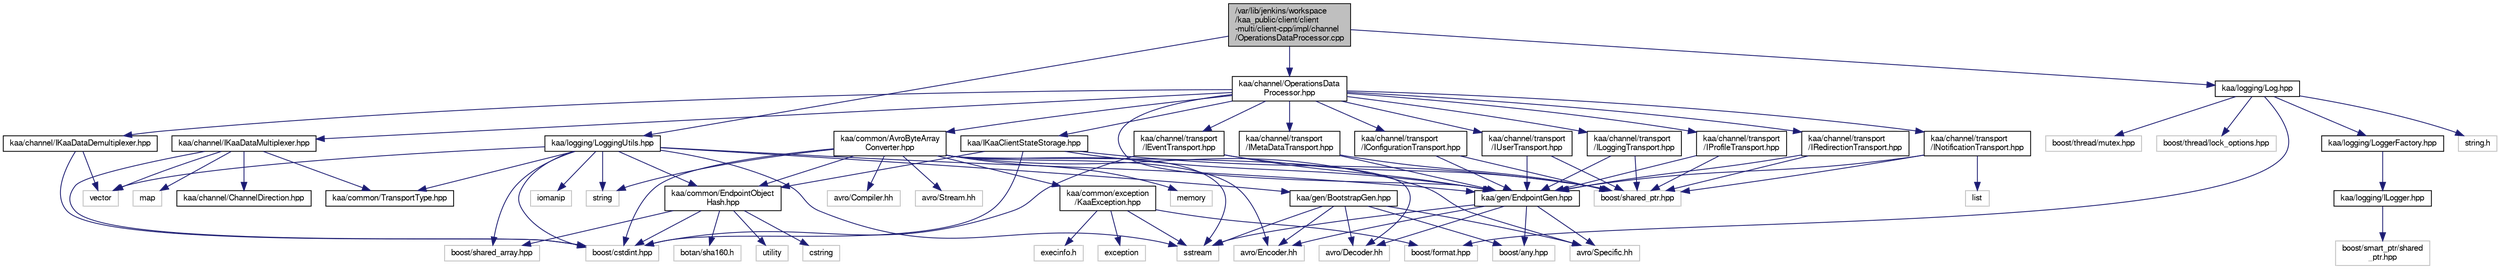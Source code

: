 digraph "/var/lib/jenkins/workspace/kaa_public/client/client-multi/client-cpp/impl/channel/OperationsDataProcessor.cpp"
{
  bgcolor="transparent";
  edge [fontname="FreeSans",fontsize="10",labelfontname="FreeSans",labelfontsize="10"];
  node [fontname="FreeSans",fontsize="10",shape=record];
  Node1 [label="/var/lib/jenkins/workspace\l/kaa_public/client/client\l-multi/client-cpp/impl/channel\l/OperationsDataProcessor.cpp",height=0.2,width=0.4,color="black", fillcolor="grey75", style="filled" fontcolor="black"];
  Node1 -> Node2 [color="midnightblue",fontsize="10",style="solid",fontname="FreeSans"];
  Node2 [label="kaa/channel/OperationsData\lProcessor.hpp",height=0.2,width=0.4,color="black",URL="$OperationsDataProcessor_8hpp.html"];
  Node2 -> Node3 [color="midnightblue",fontsize="10",style="solid",fontname="FreeSans"];
  Node3 [label="kaa/channel/IKaaDataMultiplexer.hpp",height=0.2,width=0.4,color="black",URL="$IKaaDataMultiplexer_8hpp.html"];
  Node3 -> Node4 [color="midnightblue",fontsize="10",style="solid",fontname="FreeSans"];
  Node4 [label="boost/cstdint.hpp",height=0.2,width=0.4,color="grey75"];
  Node3 -> Node5 [color="midnightblue",fontsize="10",style="solid",fontname="FreeSans"];
  Node5 [label="map",height=0.2,width=0.4,color="grey75"];
  Node3 -> Node6 [color="midnightblue",fontsize="10",style="solid",fontname="FreeSans"];
  Node6 [label="vector",height=0.2,width=0.4,color="grey75"];
  Node3 -> Node7 [color="midnightblue",fontsize="10",style="solid",fontname="FreeSans"];
  Node7 [label="kaa/common/TransportType.hpp",height=0.2,width=0.4,color="black",URL="$TransportType_8hpp.html"];
  Node3 -> Node8 [color="midnightblue",fontsize="10",style="solid",fontname="FreeSans"];
  Node8 [label="kaa/channel/ChannelDirection.hpp",height=0.2,width=0.4,color="black",URL="$ChannelDirection_8hpp.html"];
  Node2 -> Node9 [color="midnightblue",fontsize="10",style="solid",fontname="FreeSans"];
  Node9 [label="kaa/channel/IKaaDataDemultiplexer.hpp",height=0.2,width=0.4,color="black",URL="$IKaaDataDemultiplexer_8hpp.html"];
  Node9 -> Node4 [color="midnightblue",fontsize="10",style="solid",fontname="FreeSans"];
  Node9 -> Node6 [color="midnightblue",fontsize="10",style="solid",fontname="FreeSans"];
  Node2 -> Node10 [color="midnightblue",fontsize="10",style="solid",fontname="FreeSans"];
  Node10 [label="kaa/common/AvroByteArray\lConverter.hpp",height=0.2,width=0.4,color="black",URL="$AvroByteArrayConverter_8hpp.html"];
  Node10 -> Node11 [color="midnightblue",fontsize="10",style="solid",fontname="FreeSans"];
  Node11 [label="string",height=0.2,width=0.4,color="grey75"];
  Node10 -> Node12 [color="midnightblue",fontsize="10",style="solid",fontname="FreeSans"];
  Node12 [label="memory",height=0.2,width=0.4,color="grey75"];
  Node10 -> Node13 [color="midnightblue",fontsize="10",style="solid",fontname="FreeSans"];
  Node13 [label="sstream",height=0.2,width=0.4,color="grey75"];
  Node10 -> Node14 [color="midnightblue",fontsize="10",style="solid",fontname="FreeSans"];
  Node14 [label="avro/Compiler.hh",height=0.2,width=0.4,color="grey75"];
  Node10 -> Node15 [color="midnightblue",fontsize="10",style="solid",fontname="FreeSans"];
  Node15 [label="avro/Specific.hh",height=0.2,width=0.4,color="grey75"];
  Node10 -> Node16 [color="midnightblue",fontsize="10",style="solid",fontname="FreeSans"];
  Node16 [label="avro/Stream.hh",height=0.2,width=0.4,color="grey75"];
  Node10 -> Node17 [color="midnightblue",fontsize="10",style="solid",fontname="FreeSans"];
  Node17 [label="avro/Encoder.hh",height=0.2,width=0.4,color="grey75"];
  Node10 -> Node18 [color="midnightblue",fontsize="10",style="solid",fontname="FreeSans"];
  Node18 [label="avro/Decoder.hh",height=0.2,width=0.4,color="grey75"];
  Node10 -> Node4 [color="midnightblue",fontsize="10",style="solid",fontname="FreeSans"];
  Node10 -> Node19 [color="midnightblue",fontsize="10",style="solid",fontname="FreeSans"];
  Node19 [label="kaa/common/EndpointObject\lHash.hpp",height=0.2,width=0.4,color="black",URL="$EndpointObjectHash_8hpp.html"];
  Node19 -> Node20 [color="midnightblue",fontsize="10",style="solid",fontname="FreeSans"];
  Node20 [label="utility",height=0.2,width=0.4,color="grey75"];
  Node19 -> Node21 [color="midnightblue",fontsize="10",style="solid",fontname="FreeSans"];
  Node21 [label="cstring",height=0.2,width=0.4,color="grey75"];
  Node19 -> Node22 [color="midnightblue",fontsize="10",style="solid",fontname="FreeSans"];
  Node22 [label="botan/sha160.h",height=0.2,width=0.4,color="grey75"];
  Node19 -> Node4 [color="midnightblue",fontsize="10",style="solid",fontname="FreeSans"];
  Node19 -> Node23 [color="midnightblue",fontsize="10",style="solid",fontname="FreeSans"];
  Node23 [label="boost/shared_array.hpp",height=0.2,width=0.4,color="grey75"];
  Node10 -> Node24 [color="midnightblue",fontsize="10",style="solid",fontname="FreeSans"];
  Node24 [label="kaa/common/exception\l/KaaException.hpp",height=0.2,width=0.4,color="black",URL="$KaaException_8hpp.html"];
  Node24 -> Node25 [color="midnightblue",fontsize="10",style="solid",fontname="FreeSans"];
  Node25 [label="boost/format.hpp",height=0.2,width=0.4,color="grey75"];
  Node24 -> Node26 [color="midnightblue",fontsize="10",style="solid",fontname="FreeSans"];
  Node26 [label="exception",height=0.2,width=0.4,color="grey75"];
  Node24 -> Node13 [color="midnightblue",fontsize="10",style="solid",fontname="FreeSans"];
  Node24 -> Node27 [color="midnightblue",fontsize="10",style="solid",fontname="FreeSans"];
  Node27 [label="execinfo.h",height=0.2,width=0.4,color="grey75"];
  Node2 -> Node28 [color="midnightblue",fontsize="10",style="solid",fontname="FreeSans"];
  Node28 [label="kaa/gen/EndpointGen.hpp",height=0.2,width=0.4,color="black",URL="$kaa_2gen_2EndpointGen_8hpp.html"];
  Node28 -> Node13 [color="midnightblue",fontsize="10",style="solid",fontname="FreeSans"];
  Node28 -> Node29 [color="midnightblue",fontsize="10",style="solid",fontname="FreeSans"];
  Node29 [label="boost/any.hpp",height=0.2,width=0.4,color="grey75"];
  Node28 -> Node15 [color="midnightblue",fontsize="10",style="solid",fontname="FreeSans"];
  Node28 -> Node17 [color="midnightblue",fontsize="10",style="solid",fontname="FreeSans"];
  Node28 -> Node18 [color="midnightblue",fontsize="10",style="solid",fontname="FreeSans"];
  Node2 -> Node30 [color="midnightblue",fontsize="10",style="solid",fontname="FreeSans"];
  Node30 [label="kaa/channel/transport\l/IMetaDataTransport.hpp",height=0.2,width=0.4,color="black",URL="$IMetaDataTransport_8hpp.html"];
  Node30 -> Node28 [color="midnightblue",fontsize="10",style="solid",fontname="FreeSans"];
  Node30 -> Node31 [color="midnightblue",fontsize="10",style="solid",fontname="FreeSans"];
  Node31 [label="boost/shared_ptr.hpp",height=0.2,width=0.4,color="grey75"];
  Node2 -> Node32 [color="midnightblue",fontsize="10",style="solid",fontname="FreeSans"];
  Node32 [label="kaa/channel/transport\l/IConfigurationTransport.hpp",height=0.2,width=0.4,color="black",URL="$IConfigurationTransport_8hpp.html"];
  Node32 -> Node28 [color="midnightblue",fontsize="10",style="solid",fontname="FreeSans"];
  Node32 -> Node31 [color="midnightblue",fontsize="10",style="solid",fontname="FreeSans"];
  Node2 -> Node33 [color="midnightblue",fontsize="10",style="solid",fontname="FreeSans"];
  Node33 [label="kaa/channel/transport\l/IUserTransport.hpp",height=0.2,width=0.4,color="black",URL="$IUserTransport_8hpp.html"];
  Node33 -> Node28 [color="midnightblue",fontsize="10",style="solid",fontname="FreeSans"];
  Node33 -> Node31 [color="midnightblue",fontsize="10",style="solid",fontname="FreeSans"];
  Node2 -> Node34 [color="midnightblue",fontsize="10",style="solid",fontname="FreeSans"];
  Node34 [label="kaa/channel/transport\l/IEventTransport.hpp",height=0.2,width=0.4,color="black",URL="$IEventTransport_8hpp.html"];
  Node34 -> Node28 [color="midnightblue",fontsize="10",style="solid",fontname="FreeSans"];
  Node34 -> Node4 [color="midnightblue",fontsize="10",style="solid",fontname="FreeSans"];
  Node34 -> Node31 [color="midnightblue",fontsize="10",style="solid",fontname="FreeSans"];
  Node2 -> Node35 [color="midnightblue",fontsize="10",style="solid",fontname="FreeSans"];
  Node35 [label="kaa/channel/transport\l/ILoggingTransport.hpp",height=0.2,width=0.4,color="black",URL="$ILoggingTransport_8hpp.html"];
  Node35 -> Node28 [color="midnightblue",fontsize="10",style="solid",fontname="FreeSans"];
  Node35 -> Node31 [color="midnightblue",fontsize="10",style="solid",fontname="FreeSans"];
  Node2 -> Node36 [color="midnightblue",fontsize="10",style="solid",fontname="FreeSans"];
  Node36 [label="kaa/channel/transport\l/INotificationTransport.hpp",height=0.2,width=0.4,color="black",URL="$INotificationTransport_8hpp.html"];
  Node36 -> Node37 [color="midnightblue",fontsize="10",style="solid",fontname="FreeSans"];
  Node37 [label="list",height=0.2,width=0.4,color="grey75"];
  Node36 -> Node31 [color="midnightblue",fontsize="10",style="solid",fontname="FreeSans"];
  Node36 -> Node28 [color="midnightblue",fontsize="10",style="solid",fontname="FreeSans"];
  Node2 -> Node38 [color="midnightblue",fontsize="10",style="solid",fontname="FreeSans"];
  Node38 [label="kaa/channel/transport\l/IProfileTransport.hpp",height=0.2,width=0.4,color="black",URL="$IProfileTransport_8hpp.html"];
  Node38 -> Node31 [color="midnightblue",fontsize="10",style="solid",fontname="FreeSans"];
  Node38 -> Node28 [color="midnightblue",fontsize="10",style="solid",fontname="FreeSans"];
  Node2 -> Node39 [color="midnightblue",fontsize="10",style="solid",fontname="FreeSans"];
  Node39 [label="kaa/channel/transport\l/IRedirectionTransport.hpp",height=0.2,width=0.4,color="black",URL="$IRedirectionTransport_8hpp.html"];
  Node39 -> Node28 [color="midnightblue",fontsize="10",style="solid",fontname="FreeSans"];
  Node39 -> Node31 [color="midnightblue",fontsize="10",style="solid",fontname="FreeSans"];
  Node2 -> Node40 [color="midnightblue",fontsize="10",style="solid",fontname="FreeSans"];
  Node40 [label="kaa/IKaaClientStateStorage.hpp",height=0.2,width=0.4,color="black",URL="$IKaaClientStateStorage_8hpp.html"];
  Node40 -> Node4 [color="midnightblue",fontsize="10",style="solid",fontname="FreeSans"];
  Node40 -> Node31 [color="midnightblue",fontsize="10",style="solid",fontname="FreeSans"];
  Node40 -> Node28 [color="midnightblue",fontsize="10",style="solid",fontname="FreeSans"];
  Node40 -> Node19 [color="midnightblue",fontsize="10",style="solid",fontname="FreeSans"];
  Node1 -> Node41 [color="midnightblue",fontsize="10",style="solid",fontname="FreeSans"];
  Node41 [label="kaa/logging/Log.hpp",height=0.2,width=0.4,color="black",URL="$Log_8hpp.html"];
  Node41 -> Node42 [color="midnightblue",fontsize="10",style="solid",fontname="FreeSans"];
  Node42 [label="kaa/logging/LoggerFactory.hpp",height=0.2,width=0.4,color="black",URL="$LoggerFactory_8hpp.html"];
  Node42 -> Node43 [color="midnightblue",fontsize="10",style="solid",fontname="FreeSans"];
  Node43 [label="kaa/logging/ILogger.hpp",height=0.2,width=0.4,color="black",URL="$ILogger_8hpp.html"];
  Node43 -> Node44 [color="midnightblue",fontsize="10",style="solid",fontname="FreeSans"];
  Node44 [label="boost/smart_ptr/shared\l_ptr.hpp",height=0.2,width=0.4,color="grey75"];
  Node41 -> Node45 [color="midnightblue",fontsize="10",style="solid",fontname="FreeSans"];
  Node45 [label="string.h",height=0.2,width=0.4,color="grey75"];
  Node41 -> Node25 [color="midnightblue",fontsize="10",style="solid",fontname="FreeSans"];
  Node41 -> Node46 [color="midnightblue",fontsize="10",style="solid",fontname="FreeSans"];
  Node46 [label="boost/thread/mutex.hpp",height=0.2,width=0.4,color="grey75"];
  Node41 -> Node47 [color="midnightblue",fontsize="10",style="solid",fontname="FreeSans"];
  Node47 [label="boost/thread/lock_options.hpp",height=0.2,width=0.4,color="grey75"];
  Node1 -> Node48 [color="midnightblue",fontsize="10",style="solid",fontname="FreeSans"];
  Node48 [label="kaa/logging/LoggingUtils.hpp",height=0.2,width=0.4,color="black",URL="$LoggingUtils_8hpp.html"];
  Node48 -> Node49 [color="midnightblue",fontsize="10",style="solid",fontname="FreeSans"];
  Node49 [label="iomanip",height=0.2,width=0.4,color="grey75"];
  Node48 -> Node6 [color="midnightblue",fontsize="10",style="solid",fontname="FreeSans"];
  Node48 -> Node11 [color="midnightblue",fontsize="10",style="solid",fontname="FreeSans"];
  Node48 -> Node13 [color="midnightblue",fontsize="10",style="solid",fontname="FreeSans"];
  Node48 -> Node4 [color="midnightblue",fontsize="10",style="solid",fontname="FreeSans"];
  Node48 -> Node23 [color="midnightblue",fontsize="10",style="solid",fontname="FreeSans"];
  Node48 -> Node50 [color="midnightblue",fontsize="10",style="solid",fontname="FreeSans"];
  Node50 [label="kaa/gen/BootstrapGen.hpp",height=0.2,width=0.4,color="black",URL="$BootstrapGen_8hpp.html"];
  Node50 -> Node13 [color="midnightblue",fontsize="10",style="solid",fontname="FreeSans"];
  Node50 -> Node29 [color="midnightblue",fontsize="10",style="solid",fontname="FreeSans"];
  Node50 -> Node15 [color="midnightblue",fontsize="10",style="solid",fontname="FreeSans"];
  Node50 -> Node17 [color="midnightblue",fontsize="10",style="solid",fontname="FreeSans"];
  Node50 -> Node18 [color="midnightblue",fontsize="10",style="solid",fontname="FreeSans"];
  Node48 -> Node28 [color="midnightblue",fontsize="10",style="solid",fontname="FreeSans"];
  Node48 -> Node19 [color="midnightblue",fontsize="10",style="solid",fontname="FreeSans"];
  Node48 -> Node7 [color="midnightblue",fontsize="10",style="solid",fontname="FreeSans"];
}
